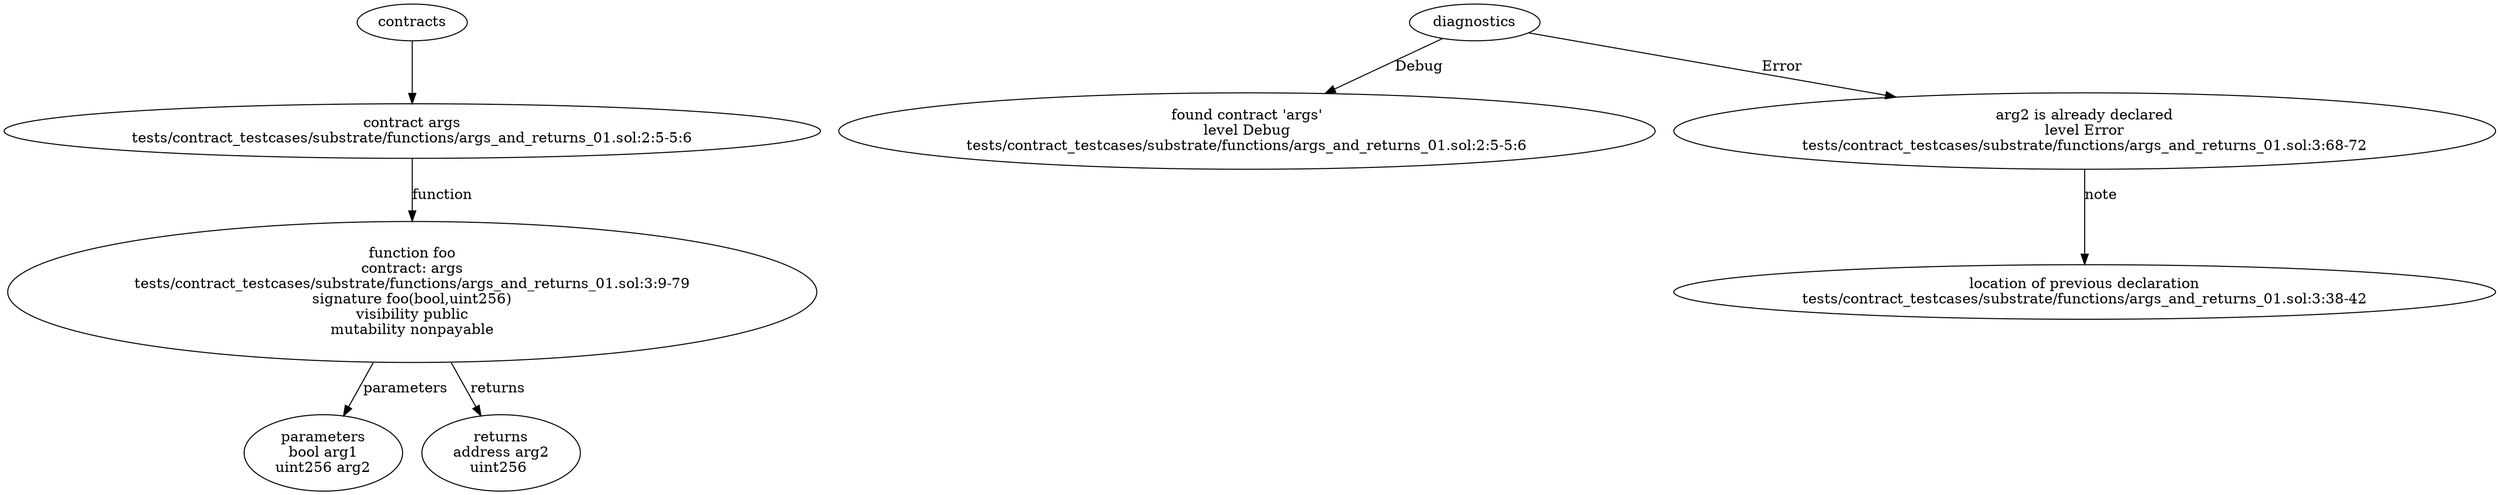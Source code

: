strict digraph "tests/contract_testcases/substrate/functions/args_and_returns_01.sol" {
	contract [label="contract args\ntests/contract_testcases/substrate/functions/args_and_returns_01.sol:2:5-5:6"]
	foo [label="function foo\ncontract: args\ntests/contract_testcases/substrate/functions/args_and_returns_01.sol:3:9-79\nsignature foo(bool,uint256)\nvisibility public\nmutability nonpayable"]
	parameters [label="parameters\nbool arg1\nuint256 arg2"]
	returns [label="returns\naddress arg2\nuint256 "]
	diagnostic [label="found contract 'args'\nlevel Debug\ntests/contract_testcases/substrate/functions/args_and_returns_01.sol:2:5-5:6"]
	diagnostic_7 [label="arg2 is already declared\nlevel Error\ntests/contract_testcases/substrate/functions/args_and_returns_01.sol:3:68-72"]
	note [label="location of previous declaration\ntests/contract_testcases/substrate/functions/args_and_returns_01.sol:3:38-42"]
	contracts -> contract
	contract -> foo [label="function"]
	foo -> parameters [label="parameters"]
	foo -> returns [label="returns"]
	diagnostics -> diagnostic [label="Debug"]
	diagnostics -> diagnostic_7 [label="Error"]
	diagnostic_7 -> note [label="note"]
}
